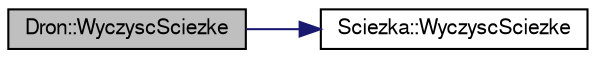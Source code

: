 digraph "Dron::WyczyscSciezke"
{
 // LATEX_PDF_SIZE
  edge [fontname="FreeSans",fontsize="10",labelfontname="FreeSans",labelfontsize="10"];
  node [fontname="FreeSans",fontsize="10",shape=record];
  rankdir="LR";
  Node1 [label="Dron::WyczyscSciezke",height=0.2,width=0.4,color="black", fillcolor="grey75", style="filled", fontcolor="black",tooltip="Metoda czyszczaca sciezke lotu drona."];
  Node1 -> Node2 [color="midnightblue",fontsize="10",style="solid",fontname="FreeSans"];
  Node2 [label="Sciezka::WyczyscSciezke",height=0.2,width=0.4,color="black", fillcolor="white", style="filled",URL="$a00166.html#a000ad322c38cf2061f076814838fc6eb",tooltip="Metoda czyszczaca sciezke."];
}
